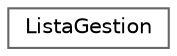 digraph "Gráfico de jerarquía de clases"
{
 // INTERACTIVE_SVG=YES
 // LATEX_PDF_SIZE
  bgcolor="transparent";
  edge [fontname=Helvetica,fontsize=10,labelfontname=Helvetica,labelfontsize=10];
  node [fontname=Helvetica,fontsize=10,shape=box,height=0.2,width=0.4];
  rankdir="LR";
  Node0 [id="Node000000",label="ListaGestion",height=0.2,width=0.4,color="grey40", fillcolor="white", style="filled",URL="$classListaGestion.html",tooltip="Lista enlazada de sensores con gestión polimórfica."];
}
